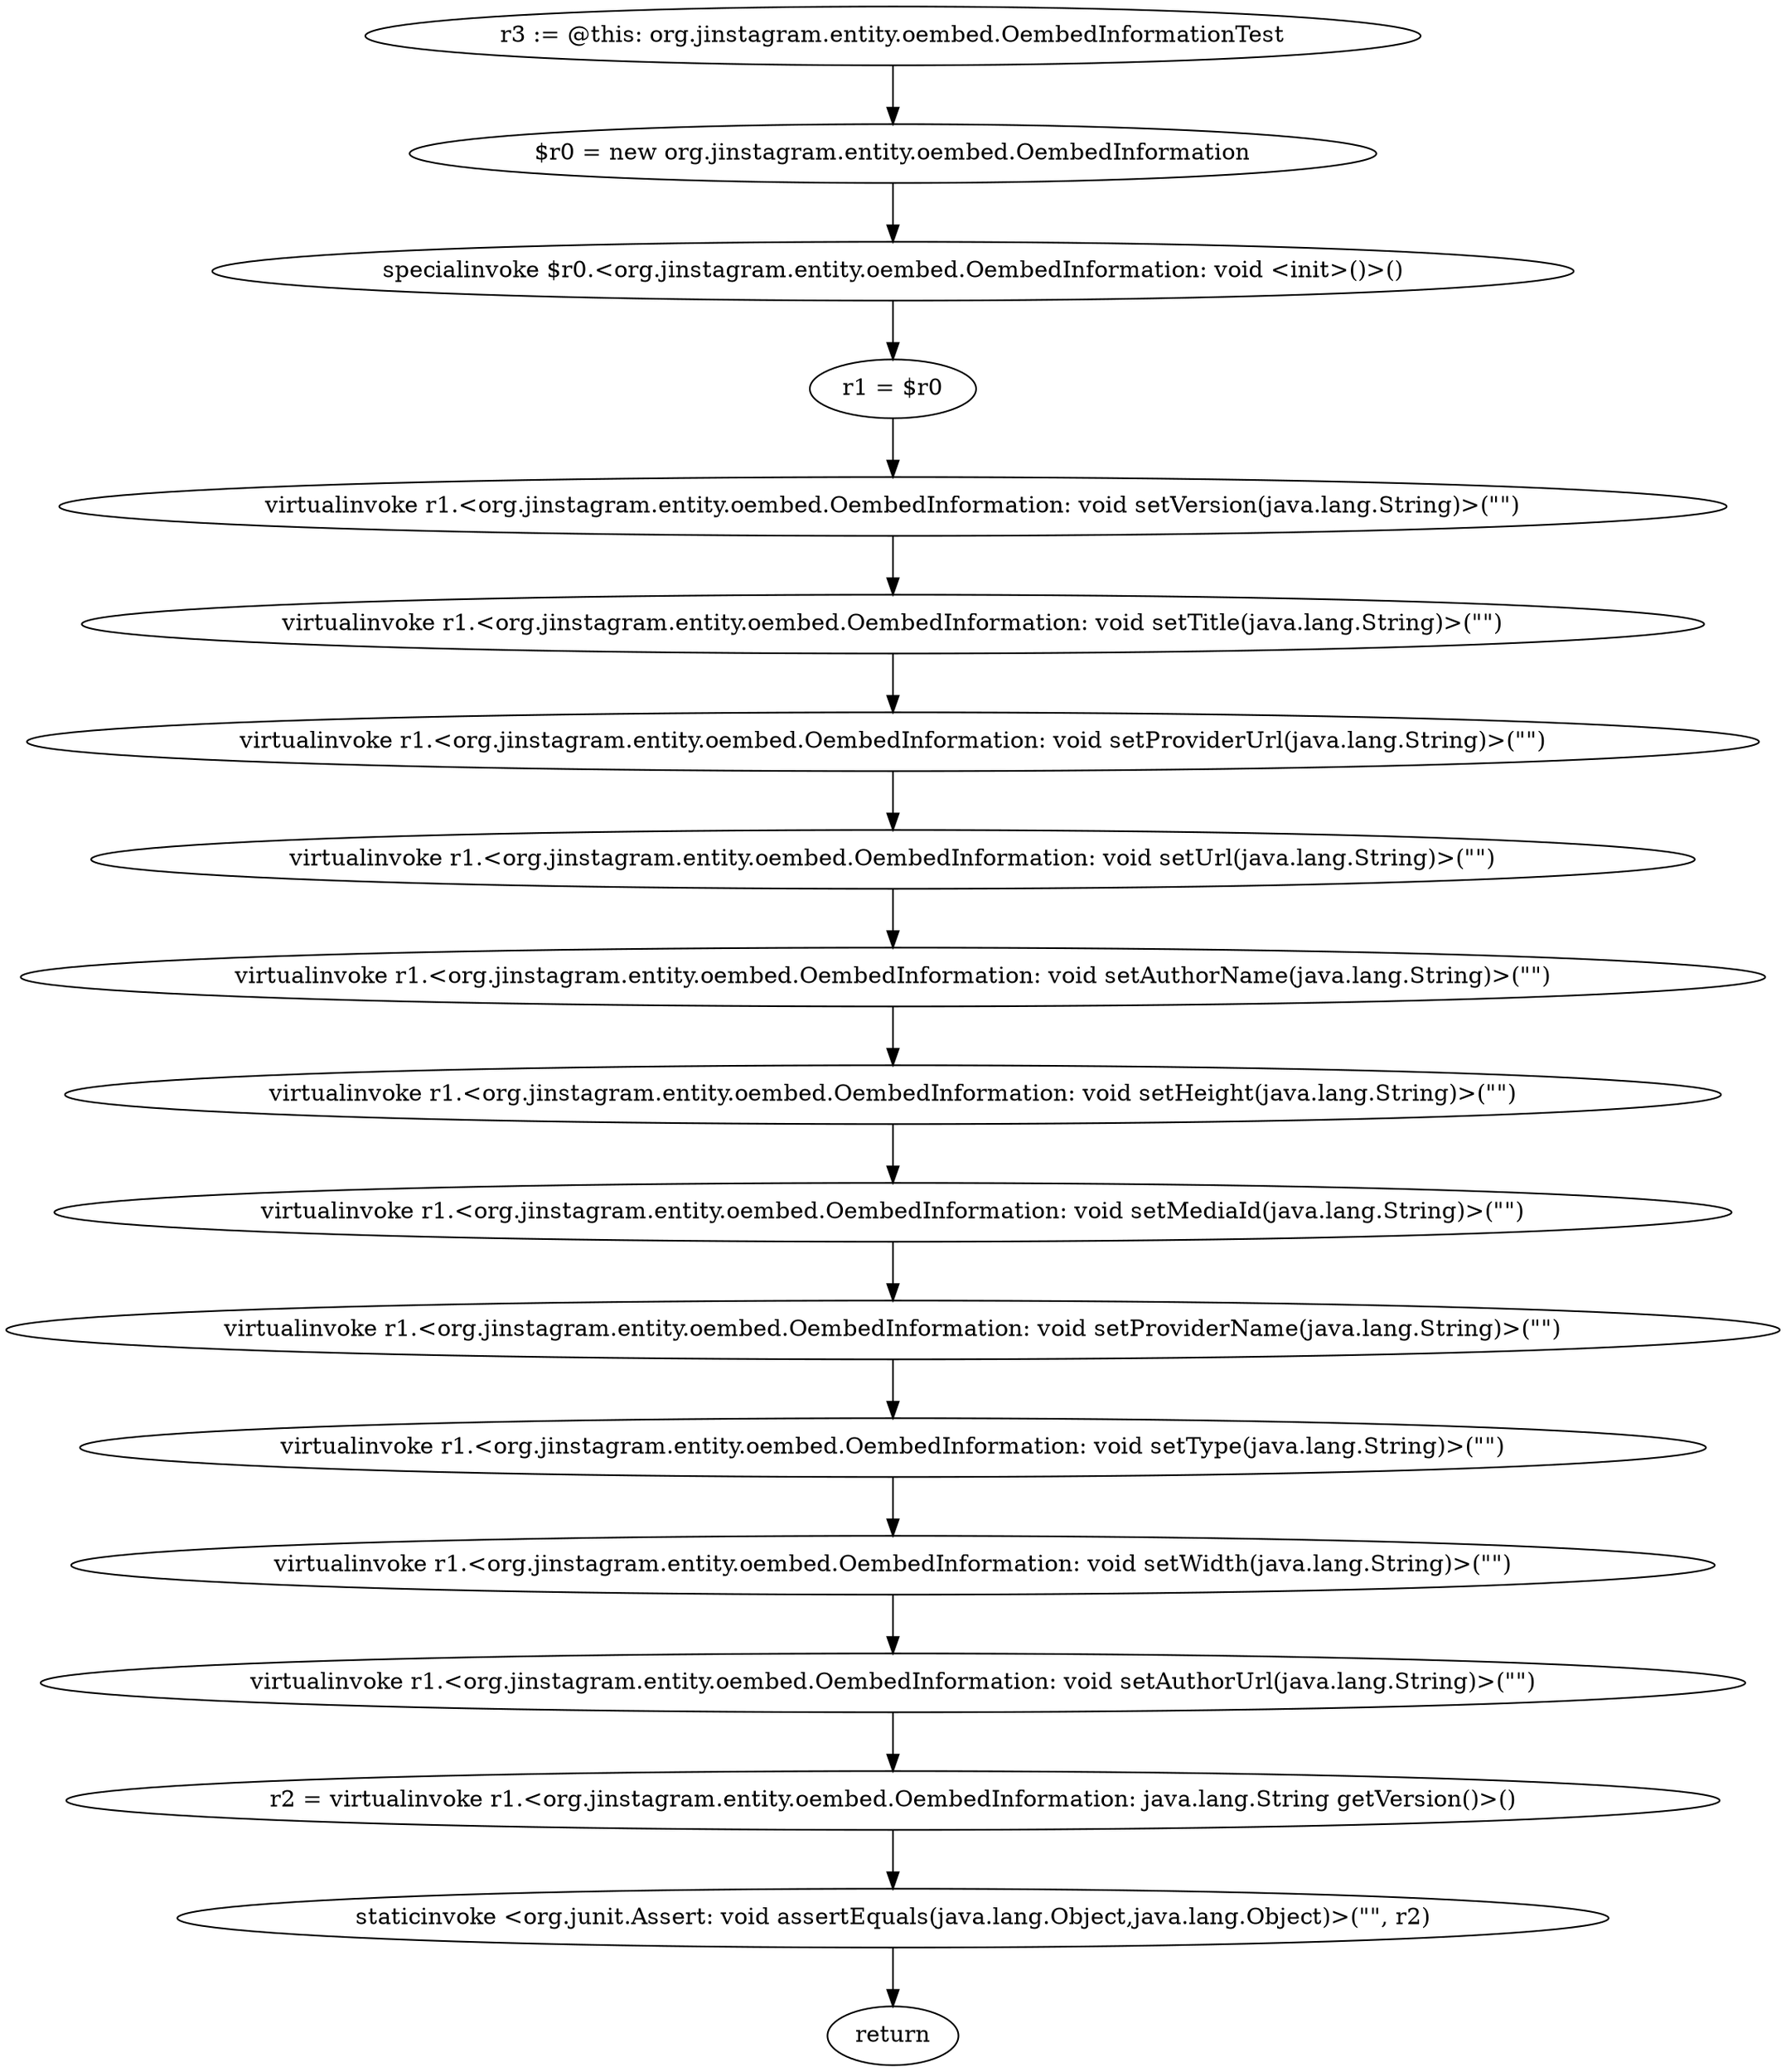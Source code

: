 digraph "unitGraph" {
    "r3 := @this: org.jinstagram.entity.oembed.OembedInformationTest"
    "$r0 = new org.jinstagram.entity.oembed.OembedInformation"
    "specialinvoke $r0.<org.jinstagram.entity.oembed.OembedInformation: void <init>()>()"
    "r1 = $r0"
    "virtualinvoke r1.<org.jinstagram.entity.oembed.OembedInformation: void setVersion(java.lang.String)>(\"\")"
    "virtualinvoke r1.<org.jinstagram.entity.oembed.OembedInformation: void setTitle(java.lang.String)>(\"\")"
    "virtualinvoke r1.<org.jinstagram.entity.oembed.OembedInformation: void setProviderUrl(java.lang.String)>(\"\")"
    "virtualinvoke r1.<org.jinstagram.entity.oembed.OembedInformation: void setUrl(java.lang.String)>(\"\")"
    "virtualinvoke r1.<org.jinstagram.entity.oembed.OembedInformation: void setAuthorName(java.lang.String)>(\"\")"
    "virtualinvoke r1.<org.jinstagram.entity.oembed.OembedInformation: void setHeight(java.lang.String)>(\"\")"
    "virtualinvoke r1.<org.jinstagram.entity.oembed.OembedInformation: void setMediaId(java.lang.String)>(\"\")"
    "virtualinvoke r1.<org.jinstagram.entity.oembed.OembedInformation: void setProviderName(java.lang.String)>(\"\")"
    "virtualinvoke r1.<org.jinstagram.entity.oembed.OembedInformation: void setType(java.lang.String)>(\"\")"
    "virtualinvoke r1.<org.jinstagram.entity.oembed.OembedInformation: void setWidth(java.lang.String)>(\"\")"
    "virtualinvoke r1.<org.jinstagram.entity.oembed.OembedInformation: void setAuthorUrl(java.lang.String)>(\"\")"
    "r2 = virtualinvoke r1.<org.jinstagram.entity.oembed.OembedInformation: java.lang.String getVersion()>()"
    "staticinvoke <org.junit.Assert: void assertEquals(java.lang.Object,java.lang.Object)>(\"\", r2)"
    "return"
    "r3 := @this: org.jinstagram.entity.oembed.OembedInformationTest"->"$r0 = new org.jinstagram.entity.oembed.OembedInformation";
    "$r0 = new org.jinstagram.entity.oembed.OembedInformation"->"specialinvoke $r0.<org.jinstagram.entity.oembed.OembedInformation: void <init>()>()";
    "specialinvoke $r0.<org.jinstagram.entity.oembed.OembedInformation: void <init>()>()"->"r1 = $r0";
    "r1 = $r0"->"virtualinvoke r1.<org.jinstagram.entity.oembed.OembedInformation: void setVersion(java.lang.String)>(\"\")";
    "virtualinvoke r1.<org.jinstagram.entity.oembed.OembedInformation: void setVersion(java.lang.String)>(\"\")"->"virtualinvoke r1.<org.jinstagram.entity.oembed.OembedInformation: void setTitle(java.lang.String)>(\"\")";
    "virtualinvoke r1.<org.jinstagram.entity.oembed.OembedInformation: void setTitle(java.lang.String)>(\"\")"->"virtualinvoke r1.<org.jinstagram.entity.oembed.OembedInformation: void setProviderUrl(java.lang.String)>(\"\")";
    "virtualinvoke r1.<org.jinstagram.entity.oembed.OembedInformation: void setProviderUrl(java.lang.String)>(\"\")"->"virtualinvoke r1.<org.jinstagram.entity.oembed.OembedInformation: void setUrl(java.lang.String)>(\"\")";
    "virtualinvoke r1.<org.jinstagram.entity.oembed.OembedInformation: void setUrl(java.lang.String)>(\"\")"->"virtualinvoke r1.<org.jinstagram.entity.oembed.OembedInformation: void setAuthorName(java.lang.String)>(\"\")";
    "virtualinvoke r1.<org.jinstagram.entity.oembed.OembedInformation: void setAuthorName(java.lang.String)>(\"\")"->"virtualinvoke r1.<org.jinstagram.entity.oembed.OembedInformation: void setHeight(java.lang.String)>(\"\")";
    "virtualinvoke r1.<org.jinstagram.entity.oembed.OembedInformation: void setHeight(java.lang.String)>(\"\")"->"virtualinvoke r1.<org.jinstagram.entity.oembed.OembedInformation: void setMediaId(java.lang.String)>(\"\")";
    "virtualinvoke r1.<org.jinstagram.entity.oembed.OembedInformation: void setMediaId(java.lang.String)>(\"\")"->"virtualinvoke r1.<org.jinstagram.entity.oembed.OembedInformation: void setProviderName(java.lang.String)>(\"\")";
    "virtualinvoke r1.<org.jinstagram.entity.oembed.OembedInformation: void setProviderName(java.lang.String)>(\"\")"->"virtualinvoke r1.<org.jinstagram.entity.oembed.OembedInformation: void setType(java.lang.String)>(\"\")";
    "virtualinvoke r1.<org.jinstagram.entity.oembed.OembedInformation: void setType(java.lang.String)>(\"\")"->"virtualinvoke r1.<org.jinstagram.entity.oembed.OembedInformation: void setWidth(java.lang.String)>(\"\")";
    "virtualinvoke r1.<org.jinstagram.entity.oembed.OembedInformation: void setWidth(java.lang.String)>(\"\")"->"virtualinvoke r1.<org.jinstagram.entity.oembed.OembedInformation: void setAuthorUrl(java.lang.String)>(\"\")";
    "virtualinvoke r1.<org.jinstagram.entity.oembed.OembedInformation: void setAuthorUrl(java.lang.String)>(\"\")"->"r2 = virtualinvoke r1.<org.jinstagram.entity.oembed.OembedInformation: java.lang.String getVersion()>()";
    "r2 = virtualinvoke r1.<org.jinstagram.entity.oembed.OembedInformation: java.lang.String getVersion()>()"->"staticinvoke <org.junit.Assert: void assertEquals(java.lang.Object,java.lang.Object)>(\"\", r2)";
    "staticinvoke <org.junit.Assert: void assertEquals(java.lang.Object,java.lang.Object)>(\"\", r2)"->"return";
}
